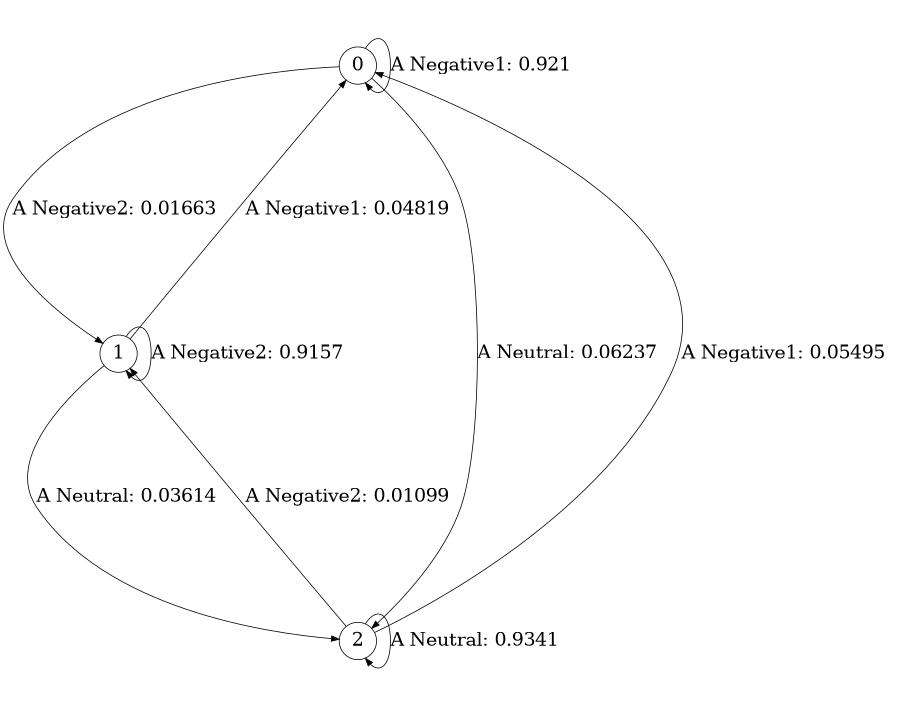 digraph r25_cssr {
size = "6,8.5";
ratio = "fill";
node [shape = circle];
node [fontsize = 24];
edge [fontsize = 24];
0 -> 0 [label = "A Negative1: 0.921    "];
0 -> 1 [label = "A Negative2: 0.01663  "];
0 -> 2 [label = "A Neutral: 0.06237  "];
1 -> 0 [label = "A Negative1: 0.04819  "];
1 -> 1 [label = "A Negative2: 0.9157   "];
1 -> 2 [label = "A Neutral: 0.03614  "];
2 -> 0 [label = "A Negative1: 0.05495  "];
2 -> 1 [label = "A Negative2: 0.01099  "];
2 -> 2 [label = "A Neutral: 0.9341   "];
} 